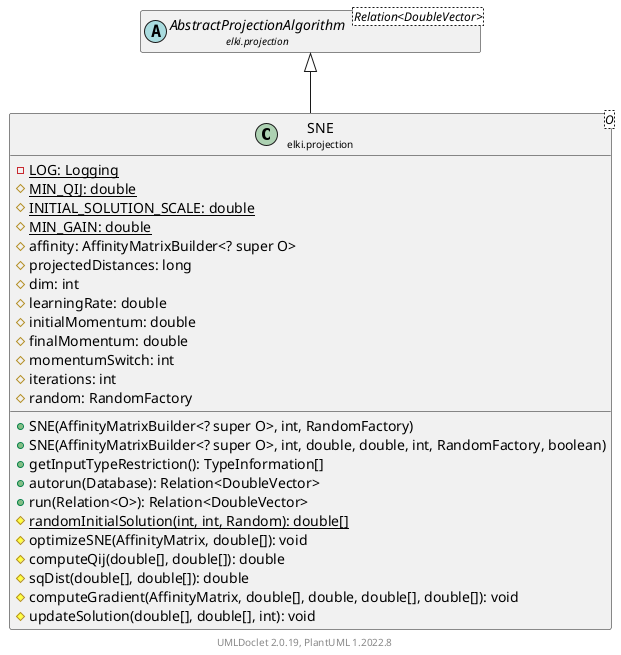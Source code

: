 @startuml
    remove .*\.(Instance|Par|Parameterizer|Factory)$
    set namespaceSeparator none
    hide empty fields
    hide empty methods

    class "<size:14>SNE\n<size:10>elki.projection" as elki.projection.SNE<O> [[SNE.html]] {
        {static} -LOG: Logging
        {static} #MIN_QIJ: double
        {static} #INITIAL_SOLUTION_SCALE: double
        {static} #MIN_GAIN: double
        #affinity: AffinityMatrixBuilder<? super O>
        #projectedDistances: long
        #dim: int
        #learningRate: double
        #initialMomentum: double
        #finalMomentum: double
        #momentumSwitch: int
        #iterations: int
        #random: RandomFactory
        +SNE(AffinityMatrixBuilder<? super O>, int, RandomFactory)
        +SNE(AffinityMatrixBuilder<? super O>, int, double, double, int, RandomFactory, boolean)
        +getInputTypeRestriction(): TypeInformation[]
        +autorun(Database): Relation<DoubleVector>
        +run(Relation<O>): Relation<DoubleVector>
        {static} #randomInitialSolution(int, int, Random): double[]
        #optimizeSNE(AffinityMatrix, double[]): void
        #computeQij(double[], double[]): double
        #sqDist(double[], double[]): double
        #computeGradient(AffinityMatrix, double[], double, double[], double[]): void
        #updateSolution(double[], double[], int): void
    }

    abstract class "<size:14>AbstractProjectionAlgorithm\n<size:10>elki.projection" as elki.projection.AbstractProjectionAlgorithm<Relation<DoubleVector>> [[AbstractProjectionAlgorithm.html]]
    class "<size:14>SNE.Par\n<size:10>elki.projection" as elki.projection.SNE.Par<O>

    elki.projection.AbstractProjectionAlgorithm <|-- elki.projection.SNE
    elki.projection.SNE +-- elki.projection.SNE.Par

    center footer UMLDoclet 2.0.19, PlantUML 1.2022.8
@enduml
